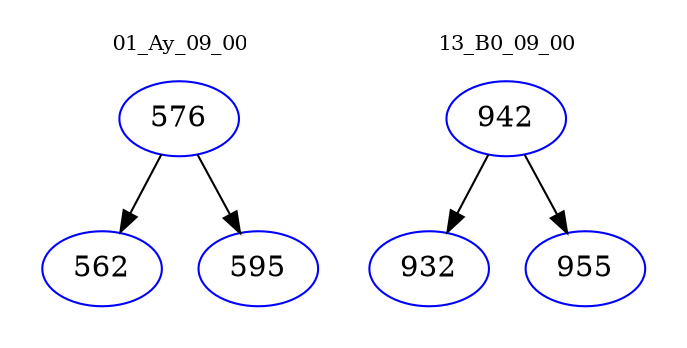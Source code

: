 digraph{
subgraph cluster_0 {
color = white
label = "01_Ay_09_00";
fontsize=10;
T0_576 [label="576", color="blue"]
T0_576 -> T0_562 [color="black"]
T0_562 [label="562", color="blue"]
T0_576 -> T0_595 [color="black"]
T0_595 [label="595", color="blue"]
}
subgraph cluster_1 {
color = white
label = "13_B0_09_00";
fontsize=10;
T1_942 [label="942", color="blue"]
T1_942 -> T1_932 [color="black"]
T1_932 [label="932", color="blue"]
T1_942 -> T1_955 [color="black"]
T1_955 [label="955", color="blue"]
}
}
